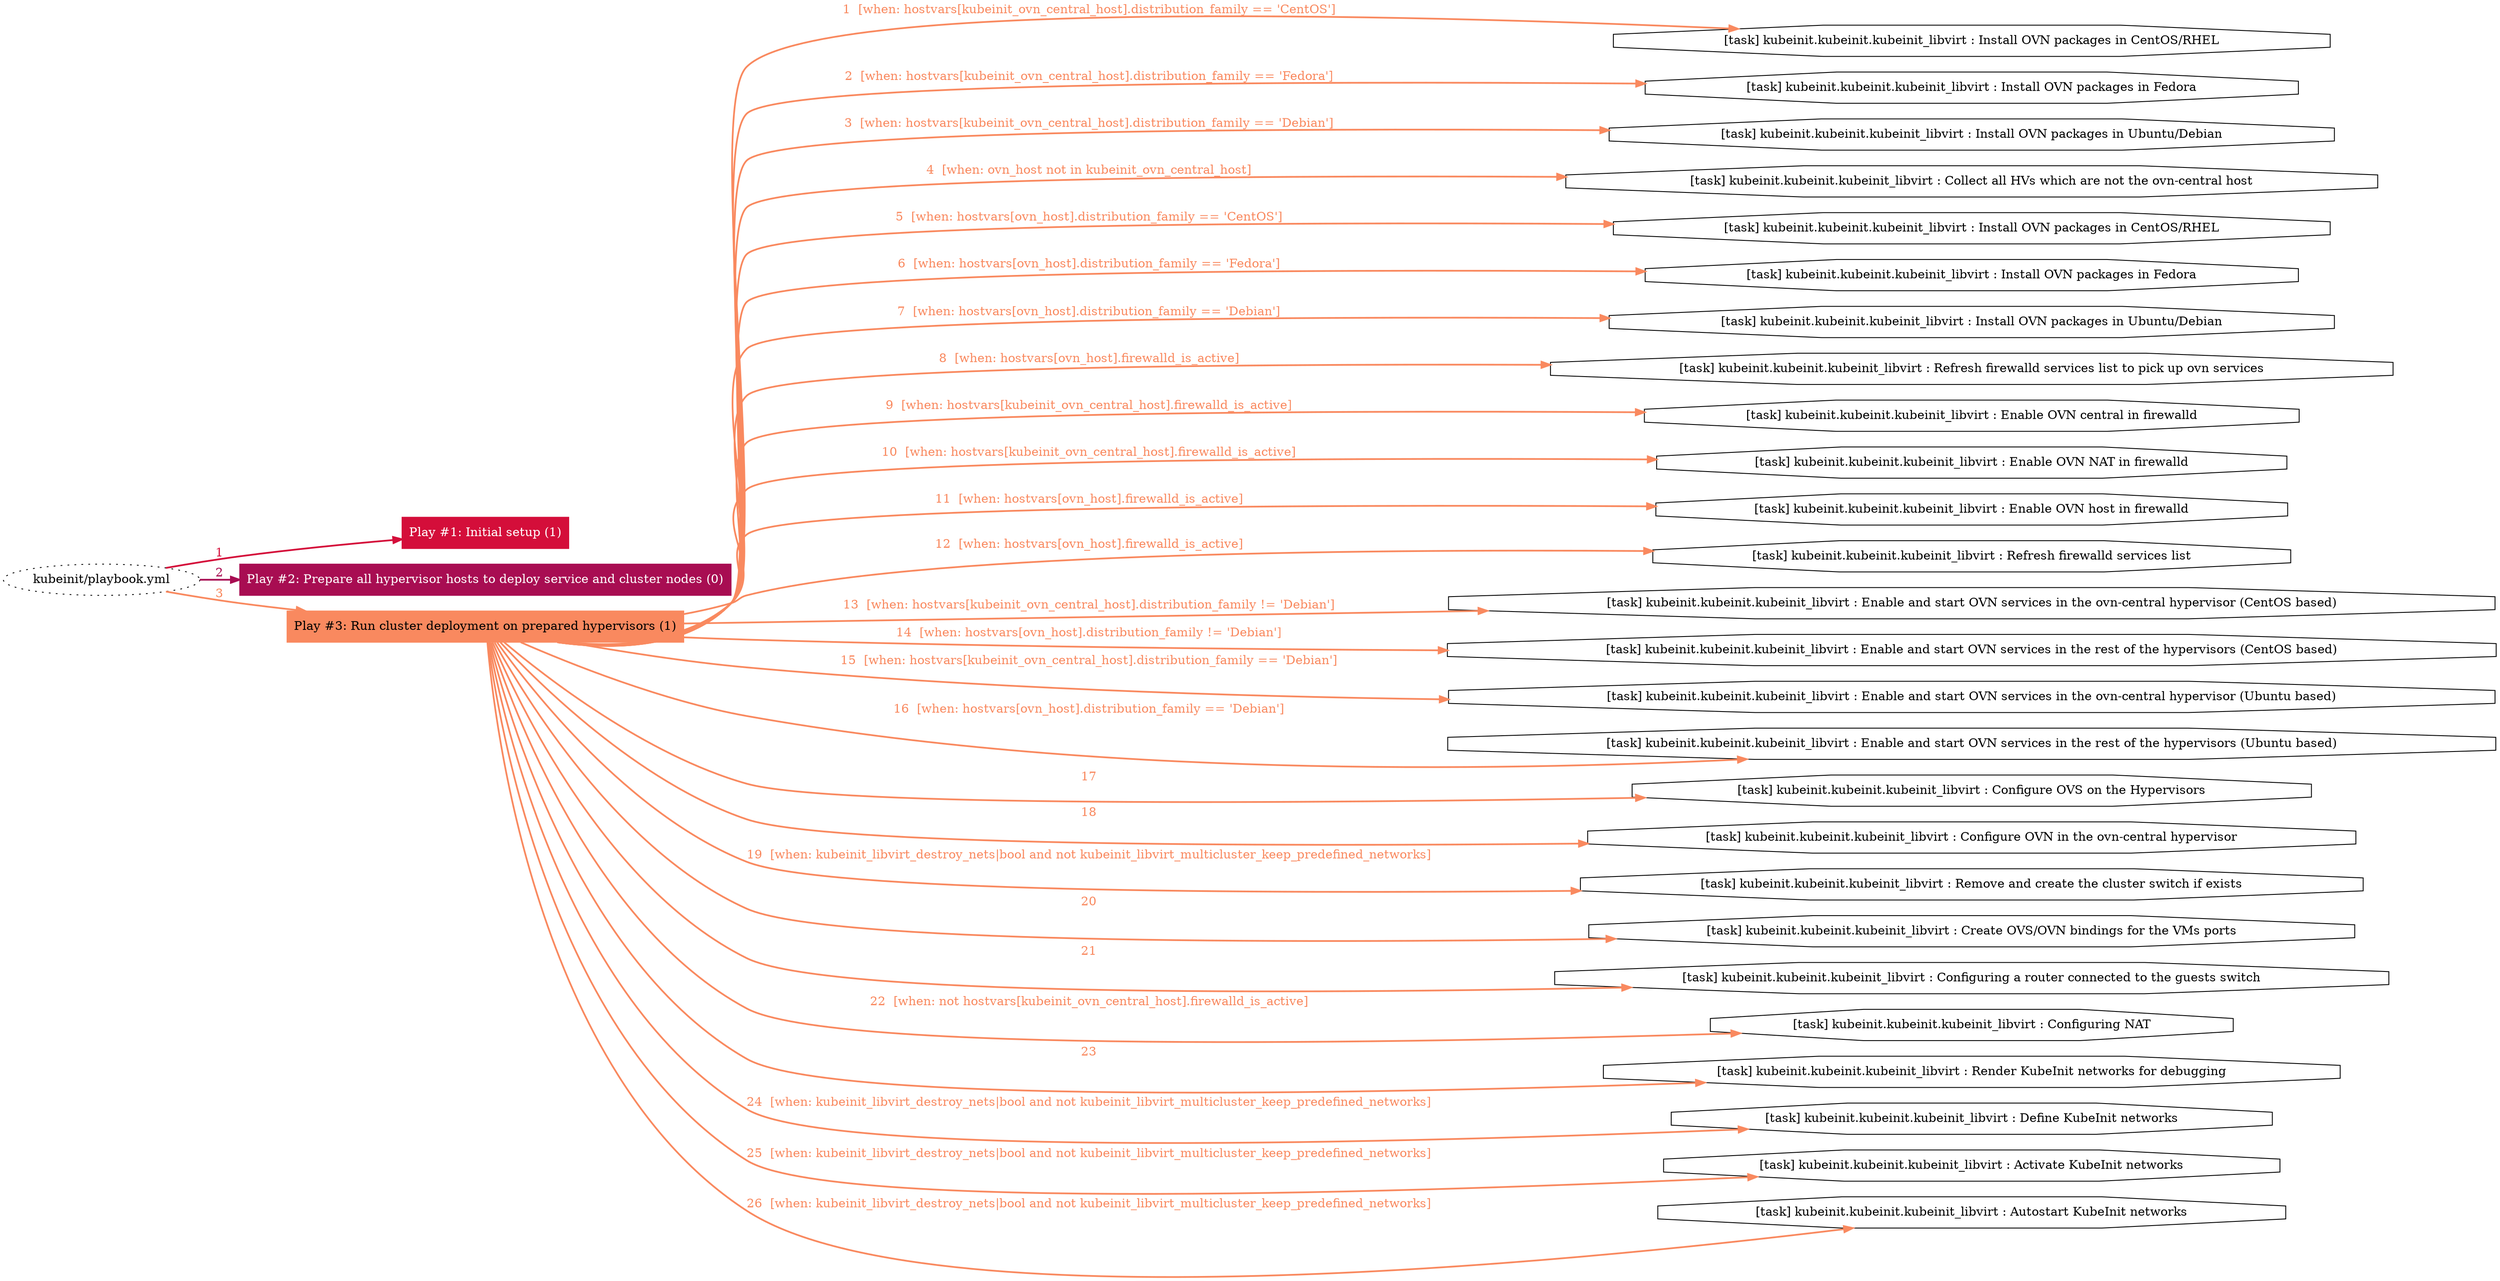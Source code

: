 digraph "kubeinit/playbook.yml "{
	graph [concentrate=true ordering=in rankdir=LR ratio=fill]
	edge [esep=5 sep=10]
	"kubeinit/playbook.yml" [id=root_node style=dotted]
	subgraph "Play #1: Initial setup (1) "{
		"Play #1: Initial setup (1)" [color="#d40e3a" fontcolor="#ffffff" id="play_11fca3f3-0b5a-432d-8dd1-3bad252d52b3" shape=box style=filled tooltip=localhost]
		"kubeinit/playbook.yml" -> "Play #1: Initial setup (1)" [label=1 color="#d40e3a" fontcolor="#d40e3a" id="edge_2b5ef8bf-f623-418c-8664-dce9fcf70c30" style=bold]
	}
	subgraph "Play #2: Prepare all hypervisor hosts to deploy service and cluster nodes (0) "{
		"Play #2: Prepare all hypervisor hosts to deploy service and cluster nodes (0)" [color="#a80d52" fontcolor="#ffffff" id="play_f11eaca7-0bcf-4966-b5a1-a06b094a7b05" shape=box style=filled tooltip=""]
		"kubeinit/playbook.yml" -> "Play #2: Prepare all hypervisor hosts to deploy service and cluster nodes (0)" [label=2 color="#a80d52" fontcolor="#a80d52" id="edge_04c52d2f-4730-4d71-b4f0-b6d1715d8cfe" style=bold]
	}
	subgraph "Play #3: Run cluster deployment on prepared hypervisors (1) "{
		"Play #3: Run cluster deployment on prepared hypervisors (1)" [color="#f9895f" fontcolor="#000000" id="play_64650a79-ec6e-4162-a71c-742f05348ce5" shape=box style=filled tooltip=localhost]
		"kubeinit/playbook.yml" -> "Play #3: Run cluster deployment on prepared hypervisors (1)" [label=3 color="#f9895f" fontcolor="#f9895f" id="edge_6102594a-ff79-4660-b558-957624361f9c" style=bold]
		"task_b9d32dd4-6adb-4424-af36-4974eb64e80e" [label="[task] kubeinit.kubeinit.kubeinit_libvirt : Install OVN packages in CentOS/RHEL" id="task_b9d32dd4-6adb-4424-af36-4974eb64e80e" shape=octagon tooltip="[task] kubeinit.kubeinit.kubeinit_libvirt : Install OVN packages in CentOS/RHEL"]
		"Play #3: Run cluster deployment on prepared hypervisors (1)" -> "task_b9d32dd4-6adb-4424-af36-4974eb64e80e" [label="1  [when: hostvars[kubeinit_ovn_central_host].distribution_family == 'CentOS']" color="#f9895f" fontcolor="#f9895f" id="edge_a75bb83f-a20d-4900-999f-ba9a46daed95" style=bold]
		"task_099839ae-45d0-47ec-93fb-549f76c5bd17" [label="[task] kubeinit.kubeinit.kubeinit_libvirt : Install OVN packages in Fedora" id="task_099839ae-45d0-47ec-93fb-549f76c5bd17" shape=octagon tooltip="[task] kubeinit.kubeinit.kubeinit_libvirt : Install OVN packages in Fedora"]
		"Play #3: Run cluster deployment on prepared hypervisors (1)" -> "task_099839ae-45d0-47ec-93fb-549f76c5bd17" [label="2  [when: hostvars[kubeinit_ovn_central_host].distribution_family == 'Fedora']" color="#f9895f" fontcolor="#f9895f" id="edge_18921504-31e2-4af7-b58c-493484fb7500" style=bold]
		"task_57a5f070-36ba-4946-8789-36311b383bc4" [label="[task] kubeinit.kubeinit.kubeinit_libvirt : Install OVN packages in Ubuntu/Debian" id="task_57a5f070-36ba-4946-8789-36311b383bc4" shape=octagon tooltip="[task] kubeinit.kubeinit.kubeinit_libvirt : Install OVN packages in Ubuntu/Debian"]
		"Play #3: Run cluster deployment on prepared hypervisors (1)" -> "task_57a5f070-36ba-4946-8789-36311b383bc4" [label="3  [when: hostvars[kubeinit_ovn_central_host].distribution_family == 'Debian']" color="#f9895f" fontcolor="#f9895f" id="edge_07998627-2dd3-4c70-a051-744dcf437a6e" style=bold]
		"task_7c43fe20-7946-4702-8f47-b7d0d3f76fdc" [label="[task] kubeinit.kubeinit.kubeinit_libvirt : Collect all HVs which are not the ovn-central host" id="task_7c43fe20-7946-4702-8f47-b7d0d3f76fdc" shape=octagon tooltip="[task] kubeinit.kubeinit.kubeinit_libvirt : Collect all HVs which are not the ovn-central host"]
		"Play #3: Run cluster deployment on prepared hypervisors (1)" -> "task_7c43fe20-7946-4702-8f47-b7d0d3f76fdc" [label="4  [when: ovn_host not in kubeinit_ovn_central_host]" color="#f9895f" fontcolor="#f9895f" id="edge_31d863a4-966e-4454-a940-b687d927a457" style=bold]
		"task_7da717fc-461d-4de9-8e27-cfa3b13560eb" [label="[task] kubeinit.kubeinit.kubeinit_libvirt : Install OVN packages in CentOS/RHEL" id="task_7da717fc-461d-4de9-8e27-cfa3b13560eb" shape=octagon tooltip="[task] kubeinit.kubeinit.kubeinit_libvirt : Install OVN packages in CentOS/RHEL"]
		"Play #3: Run cluster deployment on prepared hypervisors (1)" -> "task_7da717fc-461d-4de9-8e27-cfa3b13560eb" [label="5  [when: hostvars[ovn_host].distribution_family == 'CentOS']" color="#f9895f" fontcolor="#f9895f" id="edge_068c41dd-e12d-4c45-9027-7f8a8d65e49c" style=bold]
		"task_15c994a1-e24b-4567-bcd4-0d4ab165353a" [label="[task] kubeinit.kubeinit.kubeinit_libvirt : Install OVN packages in Fedora" id="task_15c994a1-e24b-4567-bcd4-0d4ab165353a" shape=octagon tooltip="[task] kubeinit.kubeinit.kubeinit_libvirt : Install OVN packages in Fedora"]
		"Play #3: Run cluster deployment on prepared hypervisors (1)" -> "task_15c994a1-e24b-4567-bcd4-0d4ab165353a" [label="6  [when: hostvars[ovn_host].distribution_family == 'Fedora']" color="#f9895f" fontcolor="#f9895f" id="edge_5601f4f6-1088-4f8b-9044-4c0f490c70b5" style=bold]
		"task_83a774d2-eb3f-43b7-bee0-85b8a0255745" [label="[task] kubeinit.kubeinit.kubeinit_libvirt : Install OVN packages in Ubuntu/Debian" id="task_83a774d2-eb3f-43b7-bee0-85b8a0255745" shape=octagon tooltip="[task] kubeinit.kubeinit.kubeinit_libvirt : Install OVN packages in Ubuntu/Debian"]
		"Play #3: Run cluster deployment on prepared hypervisors (1)" -> "task_83a774d2-eb3f-43b7-bee0-85b8a0255745" [label="7  [when: hostvars[ovn_host].distribution_family == 'Debian']" color="#f9895f" fontcolor="#f9895f" id="edge_f544fa70-28c5-4158-8b92-74a519add6fe" style=bold]
		"task_aa0d4ca7-e518-45b3-9381-aae384a0d0c5" [label="[task] kubeinit.kubeinit.kubeinit_libvirt : Refresh firewalld services list to pick up ovn services" id="task_aa0d4ca7-e518-45b3-9381-aae384a0d0c5" shape=octagon tooltip="[task] kubeinit.kubeinit.kubeinit_libvirt : Refresh firewalld services list to pick up ovn services"]
		"Play #3: Run cluster deployment on prepared hypervisors (1)" -> "task_aa0d4ca7-e518-45b3-9381-aae384a0d0c5" [label="8  [when: hostvars[ovn_host].firewalld_is_active]" color="#f9895f" fontcolor="#f9895f" id="edge_4465daf1-6bc2-49b9-9784-687c93ec6ddf" style=bold]
		"task_5733693b-df4d-47fe-b743-2717c28672b7" [label="[task] kubeinit.kubeinit.kubeinit_libvirt : Enable OVN central in firewalld" id="task_5733693b-df4d-47fe-b743-2717c28672b7" shape=octagon tooltip="[task] kubeinit.kubeinit.kubeinit_libvirt : Enable OVN central in firewalld"]
		"Play #3: Run cluster deployment on prepared hypervisors (1)" -> "task_5733693b-df4d-47fe-b743-2717c28672b7" [label="9  [when: hostvars[kubeinit_ovn_central_host].firewalld_is_active]" color="#f9895f" fontcolor="#f9895f" id="edge_6b95b6d9-a360-40a6-acc9-1093a31f778f" style=bold]
		"task_b55b65d3-7e05-46db-85fd-d4ee36882a83" [label="[task] kubeinit.kubeinit.kubeinit_libvirt : Enable OVN NAT in firewalld" id="task_b55b65d3-7e05-46db-85fd-d4ee36882a83" shape=octagon tooltip="[task] kubeinit.kubeinit.kubeinit_libvirt : Enable OVN NAT in firewalld"]
		"Play #3: Run cluster deployment on prepared hypervisors (1)" -> "task_b55b65d3-7e05-46db-85fd-d4ee36882a83" [label="10  [when: hostvars[kubeinit_ovn_central_host].firewalld_is_active]" color="#f9895f" fontcolor="#f9895f" id="edge_bb4622a3-2995-4885-943d-ba4fea3cb675" style=bold]
		"task_40df365e-452a-4058-9b85-e207284b8caf" [label="[task] kubeinit.kubeinit.kubeinit_libvirt : Enable OVN host in firewalld" id="task_40df365e-452a-4058-9b85-e207284b8caf" shape=octagon tooltip="[task] kubeinit.kubeinit.kubeinit_libvirt : Enable OVN host in firewalld"]
		"Play #3: Run cluster deployment on prepared hypervisors (1)" -> "task_40df365e-452a-4058-9b85-e207284b8caf" [label="11  [when: hostvars[ovn_host].firewalld_is_active]" color="#f9895f" fontcolor="#f9895f" id="edge_de1b85d1-e87a-4699-95ff-230ea6e81301" style=bold]
		"task_dc159505-99ad-4092-bb10-b1b468571936" [label="[task] kubeinit.kubeinit.kubeinit_libvirt : Refresh firewalld services list" id="task_dc159505-99ad-4092-bb10-b1b468571936" shape=octagon tooltip="[task] kubeinit.kubeinit.kubeinit_libvirt : Refresh firewalld services list"]
		"Play #3: Run cluster deployment on prepared hypervisors (1)" -> "task_dc159505-99ad-4092-bb10-b1b468571936" [label="12  [when: hostvars[ovn_host].firewalld_is_active]" color="#f9895f" fontcolor="#f9895f" id="edge_e54afc59-6015-4073-9fd4-7f4042ad8fb5" style=bold]
		"task_f851fc70-ec2a-4cd0-98de-c11732cf4359" [label="[task] kubeinit.kubeinit.kubeinit_libvirt : Enable and start OVN services in the ovn-central hypervisor (CentOS based)" id="task_f851fc70-ec2a-4cd0-98de-c11732cf4359" shape=octagon tooltip="[task] kubeinit.kubeinit.kubeinit_libvirt : Enable and start OVN services in the ovn-central hypervisor (CentOS based)"]
		"Play #3: Run cluster deployment on prepared hypervisors (1)" -> "task_f851fc70-ec2a-4cd0-98de-c11732cf4359" [label="13  [when: hostvars[kubeinit_ovn_central_host].distribution_family != 'Debian']" color="#f9895f" fontcolor="#f9895f" id="edge_d8467360-6678-434f-a12a-2ca8d58855d1" style=bold]
		"task_04a38399-e409-4608-9efc-1408c99033b6" [label="[task] kubeinit.kubeinit.kubeinit_libvirt : Enable and start OVN services in the rest of the hypervisors (CentOS based)" id="task_04a38399-e409-4608-9efc-1408c99033b6" shape=octagon tooltip="[task] kubeinit.kubeinit.kubeinit_libvirt : Enable and start OVN services in the rest of the hypervisors (CentOS based)"]
		"Play #3: Run cluster deployment on prepared hypervisors (1)" -> "task_04a38399-e409-4608-9efc-1408c99033b6" [label="14  [when: hostvars[ovn_host].distribution_family != 'Debian']" color="#f9895f" fontcolor="#f9895f" id="edge_8c7344de-a8db-4a73-addb-c67e56f81a9d" style=bold]
		"task_8644943d-555f-43fd-927a-21e207f9286f" [label="[task] kubeinit.kubeinit.kubeinit_libvirt : Enable and start OVN services in the ovn-central hypervisor (Ubuntu based)" id="task_8644943d-555f-43fd-927a-21e207f9286f" shape=octagon tooltip="[task] kubeinit.kubeinit.kubeinit_libvirt : Enable and start OVN services in the ovn-central hypervisor (Ubuntu based)"]
		"Play #3: Run cluster deployment on prepared hypervisors (1)" -> "task_8644943d-555f-43fd-927a-21e207f9286f" [label="15  [when: hostvars[kubeinit_ovn_central_host].distribution_family == 'Debian']" color="#f9895f" fontcolor="#f9895f" id="edge_244a28a2-e236-429f-9939-a5314d9c6587" style=bold]
		"task_484bb11c-d137-49d7-8a18-5549484fd5f6" [label="[task] kubeinit.kubeinit.kubeinit_libvirt : Enable and start OVN services in the rest of the hypervisors (Ubuntu based)" id="task_484bb11c-d137-49d7-8a18-5549484fd5f6" shape=octagon tooltip="[task] kubeinit.kubeinit.kubeinit_libvirt : Enable and start OVN services in the rest of the hypervisors (Ubuntu based)"]
		"Play #3: Run cluster deployment on prepared hypervisors (1)" -> "task_484bb11c-d137-49d7-8a18-5549484fd5f6" [label="16  [when: hostvars[ovn_host].distribution_family == 'Debian']" color="#f9895f" fontcolor="#f9895f" id="edge_49546e38-7069-4c51-9471-158549a3ffa8" style=bold]
		"task_7b086eee-37c3-4478-bd74-ecf79d8d1d07" [label="[task] kubeinit.kubeinit.kubeinit_libvirt : Configure OVS on the Hypervisors" id="task_7b086eee-37c3-4478-bd74-ecf79d8d1d07" shape=octagon tooltip="[task] kubeinit.kubeinit.kubeinit_libvirt : Configure OVS on the Hypervisors"]
		"Play #3: Run cluster deployment on prepared hypervisors (1)" -> "task_7b086eee-37c3-4478-bd74-ecf79d8d1d07" [label=17 color="#f9895f" fontcolor="#f9895f" id="edge_712c64ba-2633-4e88-a39d-5e1bf230a6f0" style=bold]
		"task_80ec80fe-e1f9-415d-9c60-a8d30097a526" [label="[task] kubeinit.kubeinit.kubeinit_libvirt : Configure OVN in the ovn-central hypervisor" id="task_80ec80fe-e1f9-415d-9c60-a8d30097a526" shape=octagon tooltip="[task] kubeinit.kubeinit.kubeinit_libvirt : Configure OVN in the ovn-central hypervisor"]
		"Play #3: Run cluster deployment on prepared hypervisors (1)" -> "task_80ec80fe-e1f9-415d-9c60-a8d30097a526" [label=18 color="#f9895f" fontcolor="#f9895f" id="edge_1d134950-3216-4e88-926e-87a487ac720a" style=bold]
		"task_7ce72952-ec07-4ff7-9ef8-f5fa18a86a80" [label="[task] kubeinit.kubeinit.kubeinit_libvirt : Remove and create the cluster switch if exists" id="task_7ce72952-ec07-4ff7-9ef8-f5fa18a86a80" shape=octagon tooltip="[task] kubeinit.kubeinit.kubeinit_libvirt : Remove and create the cluster switch if exists"]
		"Play #3: Run cluster deployment on prepared hypervisors (1)" -> "task_7ce72952-ec07-4ff7-9ef8-f5fa18a86a80" [label="19  [when: kubeinit_libvirt_destroy_nets|bool and not kubeinit_libvirt_multicluster_keep_predefined_networks]" color="#f9895f" fontcolor="#f9895f" id="edge_7d31950f-4c2e-4855-95f6-92dc9cbf8596" style=bold]
		"task_ce141966-432b-45af-8e51-7572ddcfa114" [label="[task] kubeinit.kubeinit.kubeinit_libvirt : Create OVS/OVN bindings for the VMs ports" id="task_ce141966-432b-45af-8e51-7572ddcfa114" shape=octagon tooltip="[task] kubeinit.kubeinit.kubeinit_libvirt : Create OVS/OVN bindings for the VMs ports"]
		"Play #3: Run cluster deployment on prepared hypervisors (1)" -> "task_ce141966-432b-45af-8e51-7572ddcfa114" [label=20 color="#f9895f" fontcolor="#f9895f" id="edge_2ea9eaf1-559a-4d4b-91ae-3a12508b06cf" style=bold]
		"task_b84ad465-2f91-4264-bf7b-3b5fbffb5dde" [label="[task] kubeinit.kubeinit.kubeinit_libvirt : Configuring a router connected to the guests switch" id="task_b84ad465-2f91-4264-bf7b-3b5fbffb5dde" shape=octagon tooltip="[task] kubeinit.kubeinit.kubeinit_libvirt : Configuring a router connected to the guests switch"]
		"Play #3: Run cluster deployment on prepared hypervisors (1)" -> "task_b84ad465-2f91-4264-bf7b-3b5fbffb5dde" [label=21 color="#f9895f" fontcolor="#f9895f" id="edge_010a7289-52d1-41db-92dc-1519286d53d8" style=bold]
		"task_21d1e670-15aa-427e-a443-8938863907cf" [label="[task] kubeinit.kubeinit.kubeinit_libvirt : Configuring NAT" id="task_21d1e670-15aa-427e-a443-8938863907cf" shape=octagon tooltip="[task] kubeinit.kubeinit.kubeinit_libvirt : Configuring NAT"]
		"Play #3: Run cluster deployment on prepared hypervisors (1)" -> "task_21d1e670-15aa-427e-a443-8938863907cf" [label="22  [when: not hostvars[kubeinit_ovn_central_host].firewalld_is_active]" color="#f9895f" fontcolor="#f9895f" id="edge_29551c2e-d899-4b20-9ad4-0c272883dfba" style=bold]
		"task_1b5a1526-7572-4ddc-8aef-25dd56c9964f" [label="[task] kubeinit.kubeinit.kubeinit_libvirt : Render KubeInit networks for debugging" id="task_1b5a1526-7572-4ddc-8aef-25dd56c9964f" shape=octagon tooltip="[task] kubeinit.kubeinit.kubeinit_libvirt : Render KubeInit networks for debugging"]
		"Play #3: Run cluster deployment on prepared hypervisors (1)" -> "task_1b5a1526-7572-4ddc-8aef-25dd56c9964f" [label=23 color="#f9895f" fontcolor="#f9895f" id="edge_260783d3-1050-464e-ac9d-e68f016c3bda" style=bold]
		"task_abd61dba-f18f-45f0-9539-a0580674cacc" [label="[task] kubeinit.kubeinit.kubeinit_libvirt : Define KubeInit networks" id="task_abd61dba-f18f-45f0-9539-a0580674cacc" shape=octagon tooltip="[task] kubeinit.kubeinit.kubeinit_libvirt : Define KubeInit networks"]
		"Play #3: Run cluster deployment on prepared hypervisors (1)" -> "task_abd61dba-f18f-45f0-9539-a0580674cacc" [label="24  [when: kubeinit_libvirt_destroy_nets|bool and not kubeinit_libvirt_multicluster_keep_predefined_networks]" color="#f9895f" fontcolor="#f9895f" id="edge_aa95dc74-bc08-4305-8b80-b96a40b38d94" style=bold]
		"task_8495389a-7961-4a34-9ed9-f562d661be97" [label="[task] kubeinit.kubeinit.kubeinit_libvirt : Activate KubeInit networks" id="task_8495389a-7961-4a34-9ed9-f562d661be97" shape=octagon tooltip="[task] kubeinit.kubeinit.kubeinit_libvirt : Activate KubeInit networks"]
		"Play #3: Run cluster deployment on prepared hypervisors (1)" -> "task_8495389a-7961-4a34-9ed9-f562d661be97" [label="25  [when: kubeinit_libvirt_destroy_nets|bool and not kubeinit_libvirt_multicluster_keep_predefined_networks]" color="#f9895f" fontcolor="#f9895f" id="edge_a250dded-2963-43c1-b482-cd3cfd12b2ea" style=bold]
		"task_caf34ea7-c90b-4525-b1ed-d802c0cecef7" [label="[task] kubeinit.kubeinit.kubeinit_libvirt : Autostart KubeInit networks" id="task_caf34ea7-c90b-4525-b1ed-d802c0cecef7" shape=octagon tooltip="[task] kubeinit.kubeinit.kubeinit_libvirt : Autostart KubeInit networks"]
		"Play #3: Run cluster deployment on prepared hypervisors (1)" -> "task_caf34ea7-c90b-4525-b1ed-d802c0cecef7" [label="26  [when: kubeinit_libvirt_destroy_nets|bool and not kubeinit_libvirt_multicluster_keep_predefined_networks]" color="#f9895f" fontcolor="#f9895f" id="edge_8aa35b5f-d080-47eb-832a-76d09b8e779c" style=bold]
	}
}
